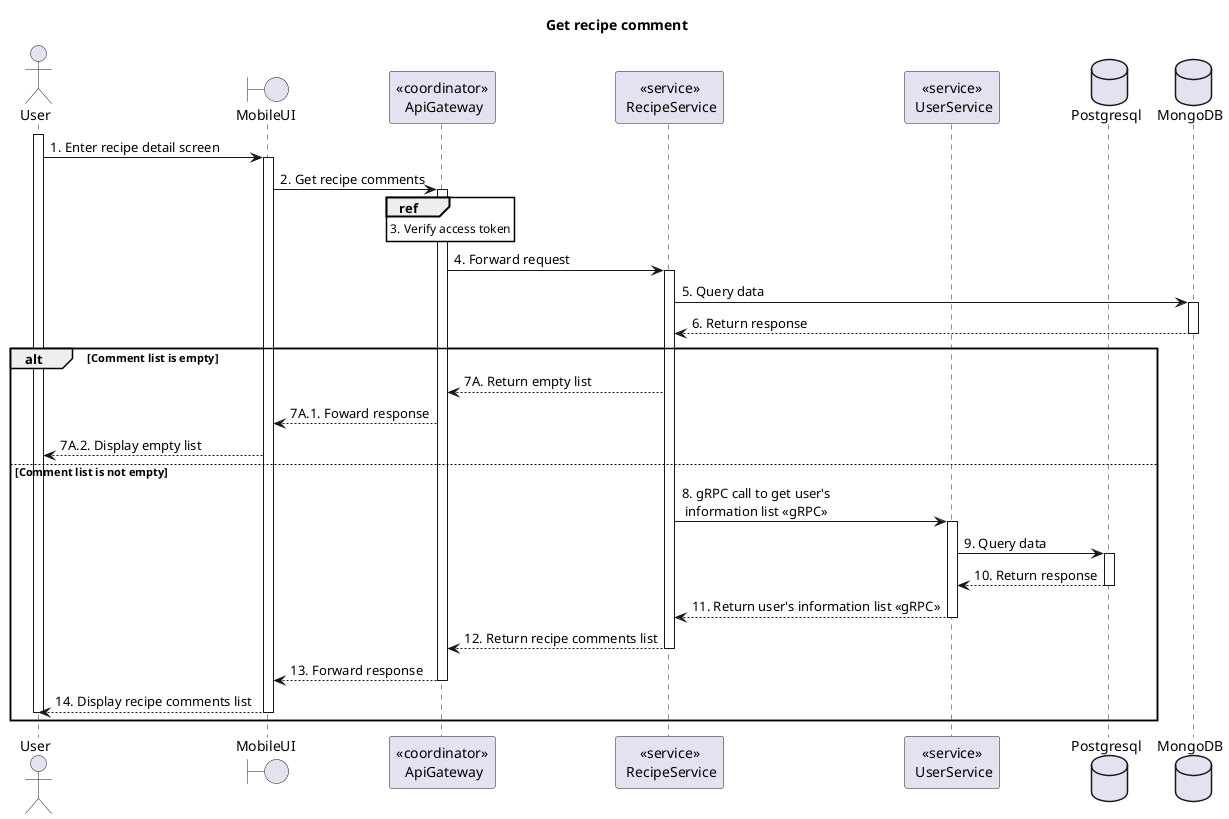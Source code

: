 @startuml Sequence
title "Get recipe comment"
' Style section
<style>
  sequenceDiagram {
    reference {
      BackGroundColor white
    }
}
</style>

actor User
boundary MobileUI
participant "<<coordinator>>\n ApiGateway" as ApiGateway
participant "<<service>>\n RecipeService" as RecipeService
participant "<<service>>\n UserService" as UserService
database Postgresql
database MongoDB

activate User
User -> MobileUI++: 1. Enter recipe detail screen

MobileUI -> ApiGateway++: 2. Get recipe comments

ref over ApiGateway: 3. Verify access token

ApiGateway -> RecipeService++: 4. Forward request

RecipeService -> MongoDB++: 5. Query data
RecipeService <-- MongoDB--: 6. Return response

alt Comment list is empty
    ApiGateway <-- RecipeService: 7A. Return empty list
    MobileUI <-- ApiGateway: 7A.1. Foward response
    User <-- MobileUI: 7A.2. Display empty list
else Comment list is not empty
    RecipeService -> UserService++: 8. gRPC call to get user's \n information list <<gRPC>>
    UserService -> Postgresql++: 9. Query data
    UserService <-- Postgresql--: 10. Return response
    RecipeService <-- UserService--: 11. Return user's information list <<gRPC>>

    ApiGateway <-- RecipeService--: 12. Return recipe comments list
    MobileUI <-- ApiGateway--: 13. Forward response
    User <-- MobileUI--: 14. Display recipe comments list
    deactivate User
end alt
@enduml
